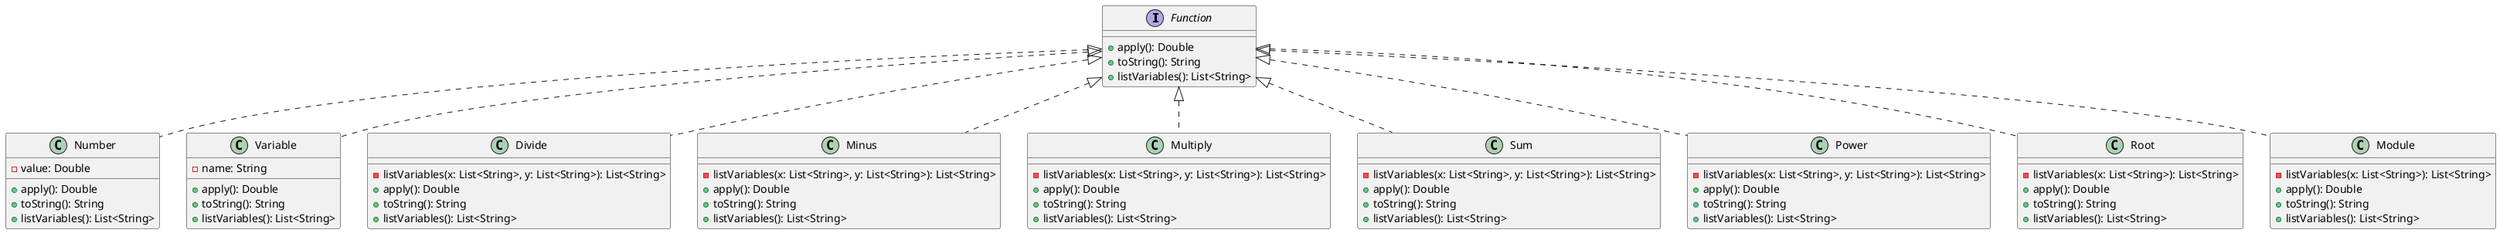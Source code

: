 @startuml
'https://plantuml.com/class-diagram

interface Function {
    + apply(): Double
    + toString(): String
    + listVariables(): List<String>
}

class Number implements Function {
    - value: Double
    + apply(): Double
    + toString(): String
    + listVariables(): List<String>
}

class Variable implements Function {
    - name: String
    + apply(): Double
    + toString(): String
    + listVariables(): List<String>
}

class Divide implements Function {
    - listVariables(x: List<String>, y: List<String>): List<String>
    + apply(): Double
    + toString(): String
    + listVariables(): List<String>
}

class Minus implements Function {
    - listVariables(x: List<String>, y: List<String>): List<String>
    + apply(): Double
    + toString(): String
    + listVariables(): List<String>
}

class Multiply implements Function {
    - listVariables(x: List<String>, y: List<String>): List<String>
    + apply(): Double
    + toString(): String
    + listVariables(): List<String>
}

class Sum implements Function {
    - listVariables(x: List<String>, y: List<String>): List<String>
    + apply(): Double
    + toString(): String
    + listVariables(): List<String>
}

class Power implements Function {
    - listVariables(x: List<String>, y: List<String>): List<String>
    + apply(): Double
    + toString(): String
    + listVariables(): List<String>
}

class Root implements Function {
    - listVariables(x: List<String>): List<String>
    + apply(): Double
    + toString(): String
    + listVariables(): List<String>
}

class Module implements Function {
    - listVariables(x: List<String>): List<String>
    + apply(): Double
    + toString(): String
    + listVariables(): List<String>
}

@enduml